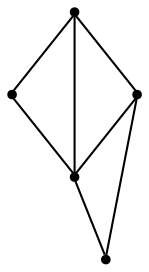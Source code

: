 graph {
  node [shape=point,comment="{\"directed\":false,\"doi\":\"10.4230/LIPIcs.GD.2024.27\",\"figure\":\"5 (4)\"}"]

  v0 [pos="1619.5127694401172,916.004456177485"]
  v1 [pos="1300.643282845118,916.0044561774852"]
  v2 [pos="1360.2821555737403,1099.5109002875697"]
  v3 [pos="1460.0771993971703,800.196040838289"]
  v4 [pos="1558.6126647338942,1103.3860077836516"]

  v0 -- v1 [id="-1",pos="1619.5127694401172,916.004456177485 1300.643282845118,916.0044561774852 1300.643282845118,916.0044561774852 1300.643282845118,916.0044561774852"]
  v1 -- v4 [id="-3",pos="1300.643282845118,916.0044561774852 1558.6126647338942,1103.3860077836516 1558.6126647338942,1103.3860077836516 1558.6126647338942,1103.3860077836516"]
  v1 -- v3 [id="-4",pos="1300.643282845118,916.0044561774852 1460.0771993971703,800.196040838289 1460.0771993971703,800.196040838289 1460.0771993971703,800.196040838289"]
  v2 -- v3 [id="-5",pos="1360.2821555737403,1099.5109002875697 1460.0771993971703,800.196040838289 1460.0771993971703,800.196040838289 1460.0771993971703,800.196040838289"]
  v0 -- v2 [id="-6",pos="1619.5127694401172,916.004456177485 1360.2821555737403,1099.5109002875697 1360.2821555737403,1099.5109002875697 1360.2821555737403,1099.5109002875697"]
  v3 -- v4 [id="-7",pos="1460.0771993971703,800.196040838289 1558.6126647338942,1103.3860077836516 1558.6126647338942,1103.3860077836516 1558.6126647338942,1103.3860077836516"]
  v3 -- v0 [id="-8",pos="1460.0771993971703,800.196040838289 1619.5127694401172,916.004456177485 1619.5127694401172,916.004456177485 1619.5127694401172,916.004456177485"]
}